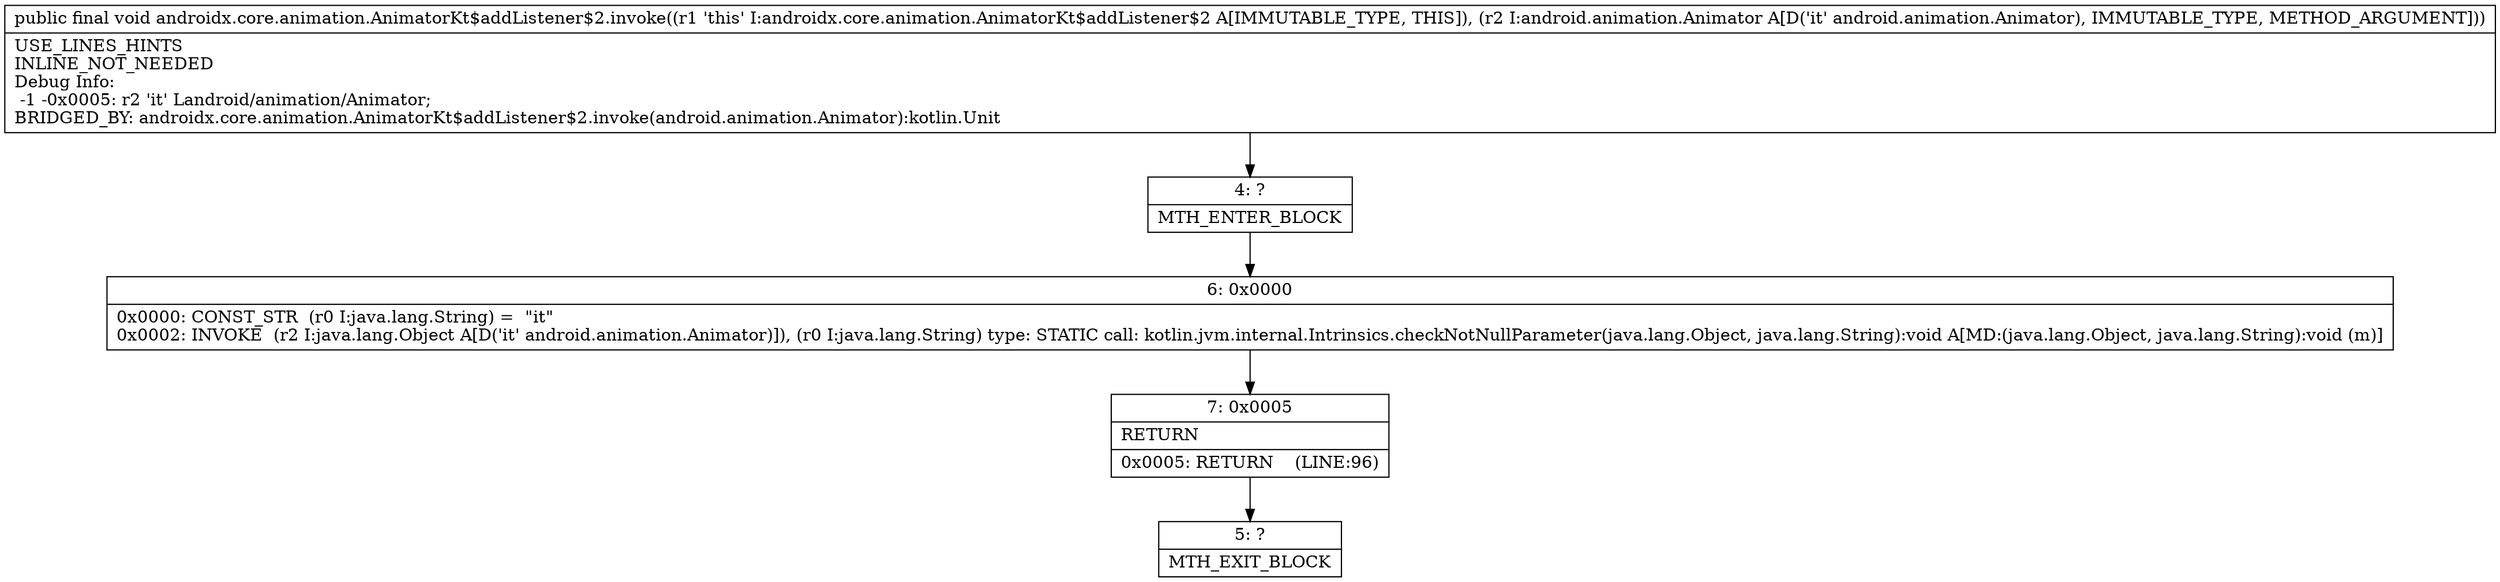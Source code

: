 digraph "CFG forandroidx.core.animation.AnimatorKt$addListener$2.invoke(Landroid\/animation\/Animator;)V" {
Node_4 [shape=record,label="{4\:\ ?|MTH_ENTER_BLOCK\l}"];
Node_6 [shape=record,label="{6\:\ 0x0000|0x0000: CONST_STR  (r0 I:java.lang.String) =  \"it\" \l0x0002: INVOKE  (r2 I:java.lang.Object A[D('it' android.animation.Animator)]), (r0 I:java.lang.String) type: STATIC call: kotlin.jvm.internal.Intrinsics.checkNotNullParameter(java.lang.Object, java.lang.String):void A[MD:(java.lang.Object, java.lang.String):void (m)]\l}"];
Node_7 [shape=record,label="{7\:\ 0x0005|RETURN\l|0x0005: RETURN    (LINE:96)\l}"];
Node_5 [shape=record,label="{5\:\ ?|MTH_EXIT_BLOCK\l}"];
MethodNode[shape=record,label="{public final void androidx.core.animation.AnimatorKt$addListener$2.invoke((r1 'this' I:androidx.core.animation.AnimatorKt$addListener$2 A[IMMUTABLE_TYPE, THIS]), (r2 I:android.animation.Animator A[D('it' android.animation.Animator), IMMUTABLE_TYPE, METHOD_ARGUMENT]))  | USE_LINES_HINTS\lINLINE_NOT_NEEDED\lDebug Info:\l  \-1 \-0x0005: r2 'it' Landroid\/animation\/Animator;\lBRIDGED_BY: androidx.core.animation.AnimatorKt$addListener$2.invoke(android.animation.Animator):kotlin.Unit\l}"];
MethodNode -> Node_4;Node_4 -> Node_6;
Node_6 -> Node_7;
Node_7 -> Node_5;
}


